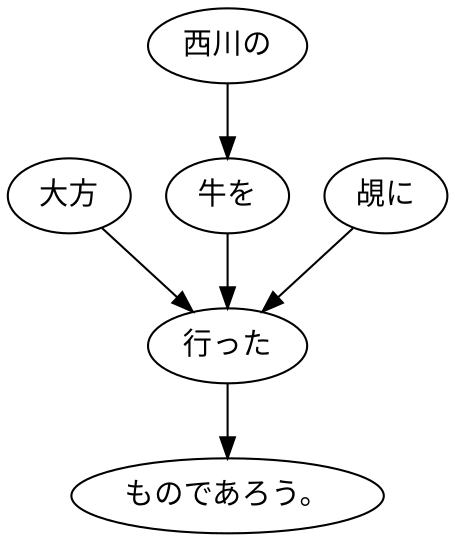 digraph graph760 {
	node0 [label="大方"];
	node1 [label="西川の"];
	node2 [label="牛を"];
	node3 [label="覘に"];
	node4 [label="行った"];
	node5 [label="ものであろう。"];
	node0 -> node4;
	node1 -> node2;
	node2 -> node4;
	node3 -> node4;
	node4 -> node5;
}
